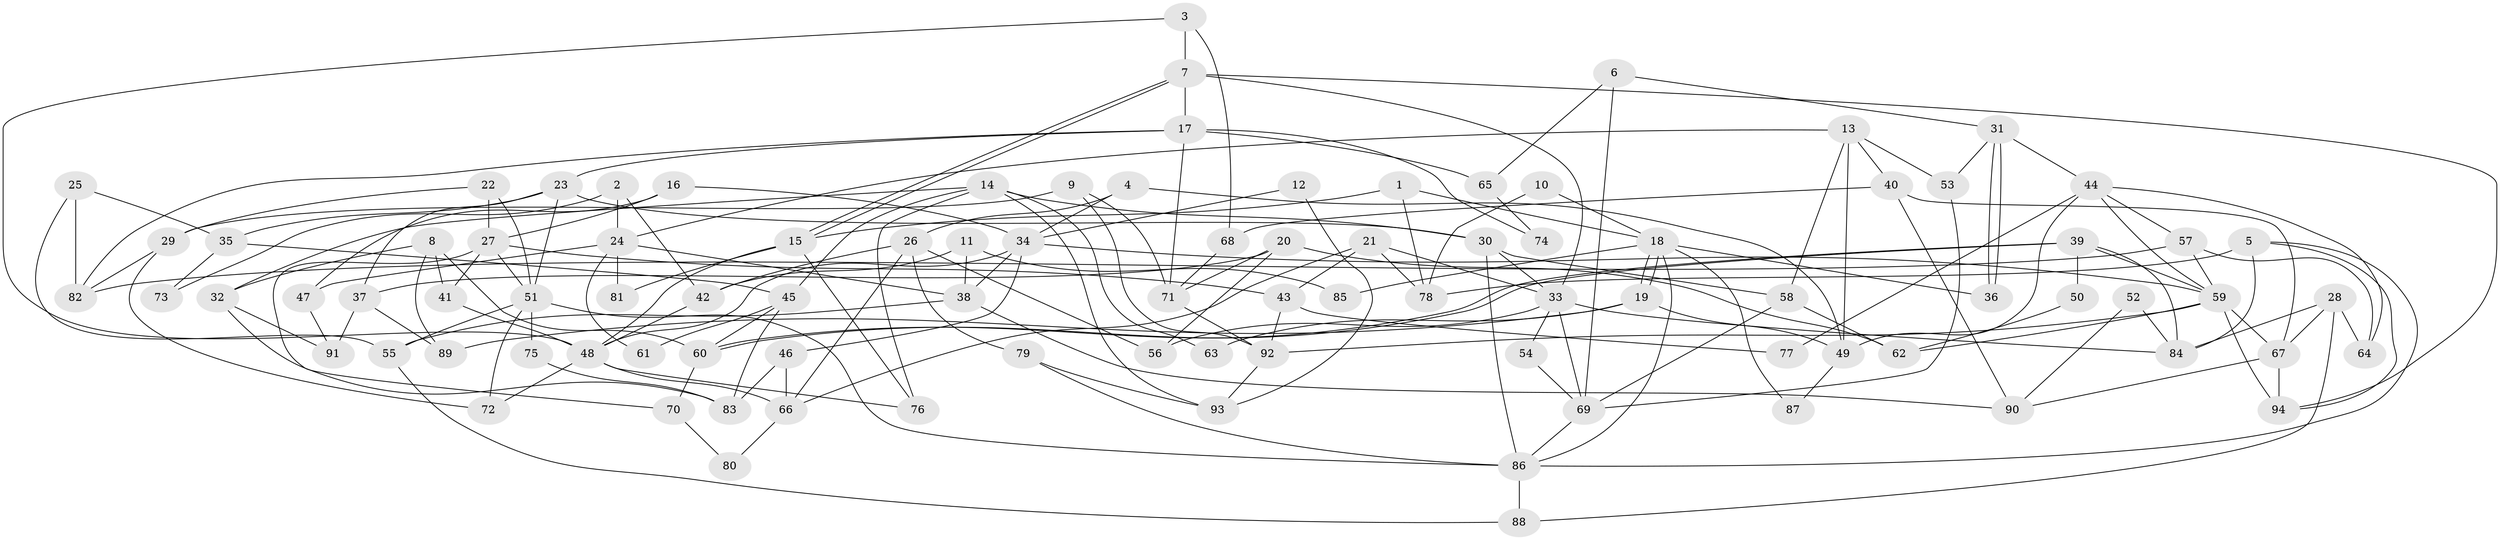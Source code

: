 // Generated by graph-tools (version 1.1) at 2025/14/03/09/25 04:14:50]
// undirected, 94 vertices, 188 edges
graph export_dot {
graph [start="1"]
  node [color=gray90,style=filled];
  1;
  2;
  3;
  4;
  5;
  6;
  7;
  8;
  9;
  10;
  11;
  12;
  13;
  14;
  15;
  16;
  17;
  18;
  19;
  20;
  21;
  22;
  23;
  24;
  25;
  26;
  27;
  28;
  29;
  30;
  31;
  32;
  33;
  34;
  35;
  36;
  37;
  38;
  39;
  40;
  41;
  42;
  43;
  44;
  45;
  46;
  47;
  48;
  49;
  50;
  51;
  52;
  53;
  54;
  55;
  56;
  57;
  58;
  59;
  60;
  61;
  62;
  63;
  64;
  65;
  66;
  67;
  68;
  69;
  70;
  71;
  72;
  73;
  74;
  75;
  76;
  77;
  78;
  79;
  80;
  81;
  82;
  83;
  84;
  85;
  86;
  87;
  88;
  89;
  90;
  91;
  92;
  93;
  94;
  1 -- 78;
  1 -- 15;
  1 -- 18;
  2 -- 24;
  2 -- 42;
  2 -- 73;
  3 -- 48;
  3 -- 7;
  3 -- 68;
  4 -- 26;
  4 -- 34;
  4 -- 49;
  5 -- 84;
  5 -- 86;
  5 -- 78;
  5 -- 94;
  6 -- 31;
  6 -- 69;
  6 -- 65;
  7 -- 94;
  7 -- 15;
  7 -- 15;
  7 -- 17;
  7 -- 33;
  8 -- 41;
  8 -- 89;
  8 -- 32;
  8 -- 60;
  9 -- 71;
  9 -- 92;
  9 -- 29;
  10 -- 78;
  10 -- 18;
  11 -- 38;
  11 -- 42;
  11 -- 85;
  12 -- 93;
  12 -- 34;
  13 -- 40;
  13 -- 49;
  13 -- 24;
  13 -- 53;
  13 -- 58;
  14 -- 30;
  14 -- 32;
  14 -- 45;
  14 -- 63;
  14 -- 76;
  14 -- 93;
  15 -- 76;
  15 -- 48;
  15 -- 81;
  16 -- 34;
  16 -- 27;
  16 -- 47;
  17 -- 23;
  17 -- 65;
  17 -- 71;
  17 -- 74;
  17 -- 82;
  18 -- 19;
  18 -- 19;
  18 -- 36;
  18 -- 85;
  18 -- 86;
  18 -- 87;
  19 -- 49;
  19 -- 63;
  19 -- 89;
  20 -- 62;
  20 -- 71;
  20 -- 37;
  20 -- 56;
  21 -- 66;
  21 -- 33;
  21 -- 43;
  21 -- 78;
  22 -- 51;
  22 -- 29;
  22 -- 27;
  23 -- 35;
  23 -- 30;
  23 -- 37;
  23 -- 51;
  24 -- 38;
  24 -- 47;
  24 -- 61;
  24 -- 81;
  25 -- 82;
  25 -- 55;
  25 -- 35;
  26 -- 56;
  26 -- 79;
  26 -- 42;
  26 -- 66;
  27 -- 51;
  27 -- 41;
  27 -- 43;
  27 -- 70;
  28 -- 84;
  28 -- 88;
  28 -- 64;
  28 -- 67;
  29 -- 72;
  29 -- 82;
  30 -- 58;
  30 -- 33;
  30 -- 86;
  31 -- 44;
  31 -- 36;
  31 -- 36;
  31 -- 53;
  32 -- 91;
  32 -- 83;
  33 -- 69;
  33 -- 54;
  33 -- 56;
  33 -- 84;
  34 -- 59;
  34 -- 48;
  34 -- 38;
  34 -- 46;
  35 -- 45;
  35 -- 73;
  37 -- 89;
  37 -- 91;
  38 -- 90;
  38 -- 55;
  39 -- 59;
  39 -- 60;
  39 -- 60;
  39 -- 50;
  39 -- 84;
  40 -- 68;
  40 -- 67;
  40 -- 90;
  41 -- 48;
  42 -- 48;
  43 -- 77;
  43 -- 92;
  44 -- 64;
  44 -- 57;
  44 -- 49;
  44 -- 59;
  44 -- 77;
  45 -- 60;
  45 -- 61;
  45 -- 83;
  46 -- 83;
  46 -- 66;
  47 -- 91;
  48 -- 66;
  48 -- 72;
  48 -- 76;
  49 -- 87;
  50 -- 62;
  51 -- 86;
  51 -- 55;
  51 -- 72;
  51 -- 75;
  52 -- 84;
  52 -- 90;
  53 -- 69;
  54 -- 69;
  55 -- 88;
  57 -- 82;
  57 -- 59;
  57 -- 64;
  58 -- 69;
  58 -- 62;
  59 -- 94;
  59 -- 62;
  59 -- 67;
  59 -- 92;
  60 -- 70;
  65 -- 74;
  66 -- 80;
  67 -- 90;
  67 -- 94;
  68 -- 71;
  69 -- 86;
  70 -- 80;
  71 -- 92;
  75 -- 83;
  79 -- 86;
  79 -- 93;
  86 -- 88;
  92 -- 93;
}
